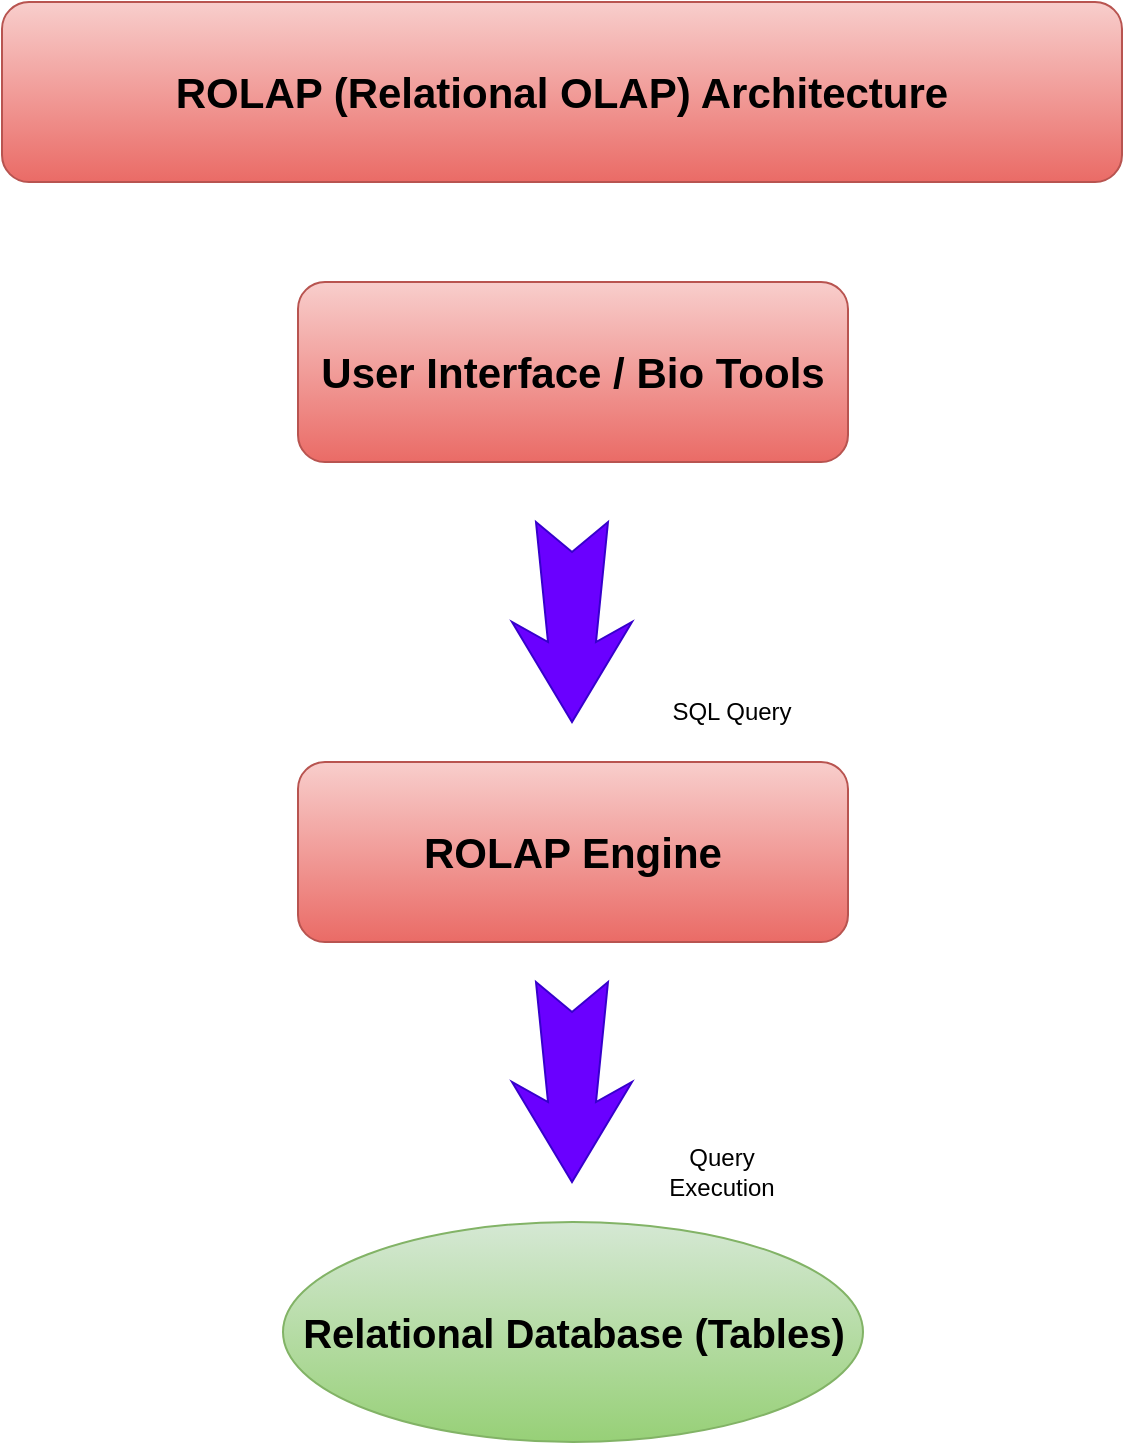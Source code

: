 <mxfile version="28.2.8">
  <diagram name="Page-1" id="sWDfryysk6n-3_u3-3tR">
    <mxGraphModel dx="1744" dy="954" grid="1" gridSize="10" guides="1" tooltips="1" connect="1" arrows="1" fold="1" page="1" pageScale="1" pageWidth="850" pageHeight="1100" math="0" shadow="0">
      <root>
        <mxCell id="0" />
        <mxCell id="1" parent="0" />
        <mxCell id="wbkLNlwd_sPks_fUpgUF-5" value="" style="html=1;shadow=0;dashed=0;align=center;verticalAlign=middle;shape=mxgraph.arrows2.stylisedArrow;dy=0.6;dx=40;notch=15;feather=0.4;fillColor=#6a00ff;fontColor=#ffffff;strokeColor=#3700CC;rotation=90;" vertex="1" parent="1">
          <mxGeometry x="375" y="310" width="100" height="60" as="geometry" />
        </mxCell>
        <mxCell id="wbkLNlwd_sPks_fUpgUF-6" value="&lt;font style=&quot;font-size: 21px;&quot;&gt;&lt;b style=&quot;&quot;&gt;User Interface / Bio Tools&lt;/b&gt;&lt;/font&gt;" style="rounded=1;whiteSpace=wrap;html=1;fillColor=#f8cecc;strokeColor=#b85450;gradientColor=#ea6b66;" vertex="1" parent="1">
          <mxGeometry x="288" y="170" width="275" height="90" as="geometry" />
        </mxCell>
        <mxCell id="wbkLNlwd_sPks_fUpgUF-7" value="&lt;font style=&quot;font-size: 21px;&quot;&gt;&lt;b style=&quot;&quot;&gt;ROLAP Engine&lt;/b&gt;&lt;/font&gt;" style="rounded=1;whiteSpace=wrap;html=1;fillColor=#f8cecc;strokeColor=#b85450;gradientColor=#ea6b66;" vertex="1" parent="1">
          <mxGeometry x="288" y="410" width="275" height="90" as="geometry" />
        </mxCell>
        <mxCell id="wbkLNlwd_sPks_fUpgUF-8" value="SQL Query" style="text;html=1;whiteSpace=wrap;strokeColor=none;fillColor=none;align=center;verticalAlign=middle;rounded=0;" vertex="1" parent="1">
          <mxGeometry x="460" y="370" width="90" height="30" as="geometry" />
        </mxCell>
        <mxCell id="wbkLNlwd_sPks_fUpgUF-9" value="&lt;b&gt;&lt;font style=&quot;font-size: 20px;&quot;&gt;Relational Database (Tables&lt;/font&gt;&lt;font style=&quot;font-size: 20px;&quot;&gt;)&lt;/font&gt;&lt;/b&gt;" style="ellipse;whiteSpace=wrap;html=1;fillColor=#d5e8d4;gradientColor=#97d077;strokeColor=#82b366;" vertex="1" parent="1">
          <mxGeometry x="280.5" y="640" width="290" height="110" as="geometry" />
        </mxCell>
        <mxCell id="wbkLNlwd_sPks_fUpgUF-10" value="" style="html=1;shadow=0;dashed=0;align=center;verticalAlign=middle;shape=mxgraph.arrows2.stylisedArrow;dy=0.6;dx=40;notch=15;feather=0.4;fillColor=#6a00ff;fontColor=#ffffff;strokeColor=#3700CC;rotation=90;" vertex="1" parent="1">
          <mxGeometry x="375" y="540" width="100" height="60" as="geometry" />
        </mxCell>
        <mxCell id="wbkLNlwd_sPks_fUpgUF-11" value="Query Execution" style="text;html=1;whiteSpace=wrap;strokeColor=none;fillColor=none;align=center;verticalAlign=middle;rounded=0;" vertex="1" parent="1">
          <mxGeometry x="475" y="600" width="50" height="30" as="geometry" />
        </mxCell>
        <mxCell id="wbkLNlwd_sPks_fUpgUF-14" value="&lt;font style=&quot;font-size: 21px;&quot;&gt;&lt;b style=&quot;&quot;&gt;ROLAP (Relational OLAP) Architecture&lt;/b&gt;&lt;/font&gt;" style="rounded=1;whiteSpace=wrap;html=1;fillColor=#f8cecc;strokeColor=#b85450;gradientColor=#ea6b66;" vertex="1" parent="1">
          <mxGeometry x="140" y="30" width="560" height="90" as="geometry" />
        </mxCell>
      </root>
    </mxGraphModel>
  </diagram>
</mxfile>
